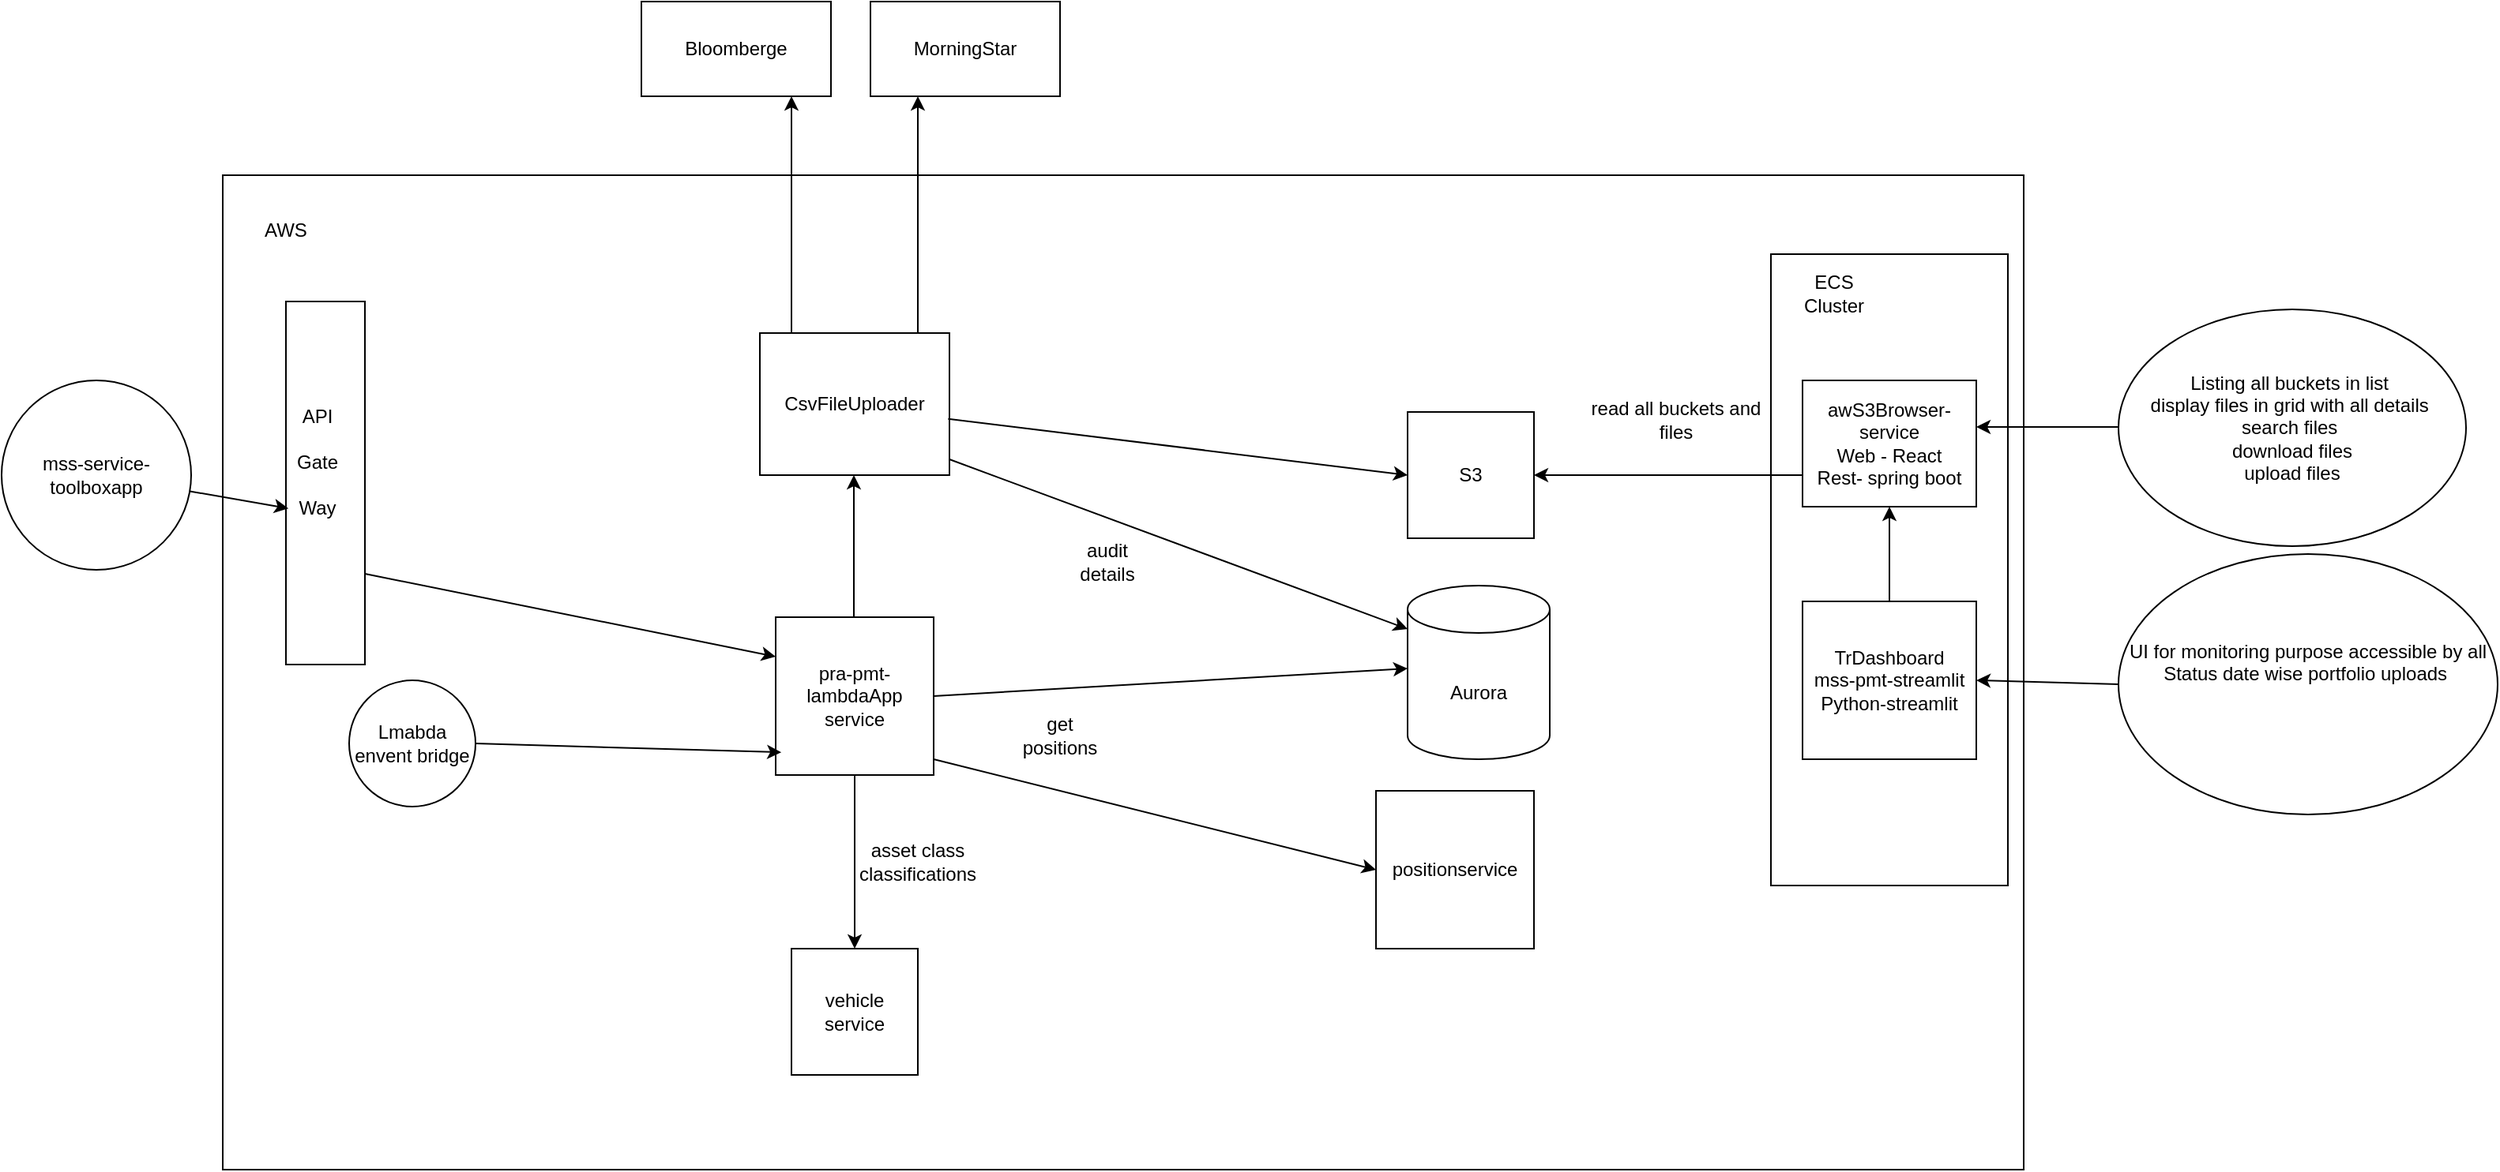 <mxfile version="24.8.0">
  <diagram name="Page-1" id="Yh5zAY9FmZAimiz2iTVx">
    <mxGraphModel dx="2250" dy="1924" grid="1" gridSize="10" guides="1" tooltips="1" connect="1" arrows="1" fold="1" page="1" pageScale="1" pageWidth="850" pageHeight="1100" math="0" shadow="0">
      <root>
        <mxCell id="0" />
        <mxCell id="1" parent="0" />
        <mxCell id="OoqNGP2AAnqTNEXj8jfM-65" value="" style="rounded=0;whiteSpace=wrap;html=1;" vertex="1" parent="1">
          <mxGeometry x="950" y="-90" width="120" height="60" as="geometry" />
        </mxCell>
        <mxCell id="OoqNGP2AAnqTNEXj8jfM-64" value="" style="rounded=0;whiteSpace=wrap;html=1;" vertex="1" parent="1">
          <mxGeometry x="940" y="-80" width="150" height="320" as="geometry" />
        </mxCell>
        <mxCell id="OoqNGP2AAnqTNEXj8jfM-21" value="" style="rounded=0;whiteSpace=wrap;html=1;" vertex="1" parent="1">
          <mxGeometry x="-40" y="-170" width="1140" height="630" as="geometry" />
        </mxCell>
        <mxCell id="OoqNGP2AAnqTNEXj8jfM-1" value="pra-pmt-lambdaApp service" style="whiteSpace=wrap;html=1;aspect=fixed;" vertex="1" parent="1">
          <mxGeometry x="310" y="110" width="100" height="100" as="geometry" />
        </mxCell>
        <mxCell id="OoqNGP2AAnqTNEXj8jfM-4" value="positionservice" style="whiteSpace=wrap;html=1;aspect=fixed;" vertex="1" parent="1">
          <mxGeometry x="690" y="220" width="100" height="100" as="geometry" />
        </mxCell>
        <mxCell id="OoqNGP2AAnqTNEXj8jfM-5" value="" style="endArrow=classic;html=1;rounded=0;entryX=0;entryY=0.5;entryDx=0;entryDy=0;" edge="1" parent="1" target="OoqNGP2AAnqTNEXj8jfM-4">
          <mxGeometry width="50" height="50" relative="1" as="geometry">
            <mxPoint x="410" y="200" as="sourcePoint" />
            <mxPoint x="480" y="130" as="targetPoint" />
          </mxGeometry>
        </mxCell>
        <mxCell id="OoqNGP2AAnqTNEXj8jfM-7" value="Lmabda envent bridge" style="ellipse;whiteSpace=wrap;html=1;aspect=fixed;" vertex="1" parent="1">
          <mxGeometry x="40" y="150" width="80" height="80" as="geometry" />
        </mxCell>
        <mxCell id="OoqNGP2AAnqTNEXj8jfM-8" value="" style="endArrow=classic;html=1;rounded=0;entryX=0.036;entryY=0.856;entryDx=0;entryDy=0;exitX=1;exitY=0.5;exitDx=0;exitDy=0;entryPerimeter=0;" edge="1" parent="1" source="OoqNGP2AAnqTNEXj8jfM-7" target="OoqNGP2AAnqTNEXj8jfM-1">
          <mxGeometry width="50" height="50" relative="1" as="geometry">
            <mxPoint x="270" y="100" as="sourcePoint" />
            <mxPoint x="320" y="50" as="targetPoint" />
          </mxGeometry>
        </mxCell>
        <mxCell id="OoqNGP2AAnqTNEXj8jfM-9" value="vehicle service" style="whiteSpace=wrap;html=1;aspect=fixed;" vertex="1" parent="1">
          <mxGeometry x="320" y="320" width="80" height="80" as="geometry" />
        </mxCell>
        <mxCell id="OoqNGP2AAnqTNEXj8jfM-10" value="" style="endArrow=classic;html=1;rounded=0;entryX=0.5;entryY=0;entryDx=0;entryDy=0;exitX=0.5;exitY=1;exitDx=0;exitDy=0;" edge="1" parent="1" source="OoqNGP2AAnqTNEXj8jfM-1" target="OoqNGP2AAnqTNEXj8jfM-9">
          <mxGeometry width="50" height="50" relative="1" as="geometry">
            <mxPoint x="240" y="300" as="sourcePoint" />
            <mxPoint x="290" y="250" as="targetPoint" />
          </mxGeometry>
        </mxCell>
        <mxCell id="OoqNGP2AAnqTNEXj8jfM-13" value="" style="endArrow=classic;html=1;rounded=0;" edge="1" parent="1">
          <mxGeometry width="50" height="50" relative="1" as="geometry">
            <mxPoint x="359.5" y="110" as="sourcePoint" />
            <mxPoint x="359.5" y="20" as="targetPoint" />
          </mxGeometry>
        </mxCell>
        <mxCell id="OoqNGP2AAnqTNEXj8jfM-17" value="get positions" style="text;html=1;align=center;verticalAlign=middle;whiteSpace=wrap;rounded=0;" vertex="1" parent="1">
          <mxGeometry x="460" y="170" width="60" height="30" as="geometry" />
        </mxCell>
        <mxCell id="OoqNGP2AAnqTNEXj8jfM-18" value="asset class classifications" style="text;html=1;align=center;verticalAlign=middle;whiteSpace=wrap;rounded=0;" vertex="1" parent="1">
          <mxGeometry x="370" y="250" width="60" height="30" as="geometry" />
        </mxCell>
        <mxCell id="OoqNGP2AAnqTNEXj8jfM-27" value="Aurora" style="shape=cylinder3;whiteSpace=wrap;html=1;boundedLbl=1;backgroundOutline=1;size=15;" vertex="1" parent="1">
          <mxGeometry x="710" y="90" width="90" height="110" as="geometry" />
        </mxCell>
        <mxCell id="OoqNGP2AAnqTNEXj8jfM-28" value="S3" style="whiteSpace=wrap;html=1;aspect=fixed;" vertex="1" parent="1">
          <mxGeometry x="710" y="-20" width="80" height="80" as="geometry" />
        </mxCell>
        <mxCell id="OoqNGP2AAnqTNEXj8jfM-41" value="" style="endArrow=classic;html=1;rounded=0;entryX=0;entryY=0;entryDx=0;entryDy=52.5;entryPerimeter=0;" edge="1" parent="1" target="OoqNGP2AAnqTNEXj8jfM-27">
          <mxGeometry width="50" height="50" relative="1" as="geometry">
            <mxPoint x="410" y="160" as="sourcePoint" />
            <mxPoint x="460" y="110" as="targetPoint" />
          </mxGeometry>
        </mxCell>
        <mxCell id="OoqNGP2AAnqTNEXj8jfM-43" value="CsvFileUploader" style="rounded=0;whiteSpace=wrap;html=1;" vertex="1" parent="1">
          <mxGeometry x="300" y="-70" width="120" height="90" as="geometry" />
        </mxCell>
        <mxCell id="OoqNGP2AAnqTNEXj8jfM-44" value="" style="rounded=0;whiteSpace=wrap;html=1;" vertex="1" parent="1">
          <mxGeometry y="-90" width="50" height="230" as="geometry" />
        </mxCell>
        <mxCell id="OoqNGP2AAnqTNEXj8jfM-45" value="" style="endArrow=classic;html=1;rounded=0;entryX=0;entryY=0.25;entryDx=0;entryDy=0;exitX=1;exitY=0.75;exitDx=0;exitDy=0;" edge="1" parent="1" source="OoqNGP2AAnqTNEXj8jfM-44" target="OoqNGP2AAnqTNEXj8jfM-1">
          <mxGeometry width="50" height="50" relative="1" as="geometry">
            <mxPoint x="-90" y="80" as="sourcePoint" />
            <mxPoint x="-40" y="30" as="targetPoint" />
          </mxGeometry>
        </mxCell>
        <mxCell id="OoqNGP2AAnqTNEXj8jfM-46" value="" style="endArrow=classic;html=1;rounded=0;entryX=0.032;entryY=0.57;entryDx=0;entryDy=0;entryPerimeter=0;" edge="1" parent="1" source="OoqNGP2AAnqTNEXj8jfM-23" target="OoqNGP2AAnqTNEXj8jfM-44">
          <mxGeometry width="50" height="50" relative="1" as="geometry">
            <mxPoint x="-220" y="40" as="sourcePoint" />
            <mxPoint x="-170" y="-10" as="targetPoint" />
          </mxGeometry>
        </mxCell>
        <mxCell id="OoqNGP2AAnqTNEXj8jfM-47" value="&lt;div&gt;&lt;br&gt;&lt;/div&gt;&lt;div&gt;&lt;br&gt;&lt;/div&gt;&lt;div&gt;&lt;br&gt;&lt;/div&gt;API&lt;div&gt;&lt;br&gt;&lt;/div&gt;&lt;div&gt;Gate&lt;/div&gt;&lt;div&gt;&lt;br&gt;&lt;/div&gt;&lt;div&gt;Way&lt;/div&gt;" style="text;html=1;align=center;verticalAlign=middle;whiteSpace=wrap;rounded=0;" vertex="1" parent="1">
          <mxGeometry x="-10" y="-50" width="60" height="80" as="geometry" />
        </mxCell>
        <mxCell id="OoqNGP2AAnqTNEXj8jfM-49" value="AWS" style="text;html=1;align=center;verticalAlign=middle;whiteSpace=wrap;rounded=0;" vertex="1" parent="1">
          <mxGeometry x="-30" y="-150" width="60" height="30" as="geometry" />
        </mxCell>
        <mxCell id="OoqNGP2AAnqTNEXj8jfM-50" value="" style="endArrow=classic;html=1;rounded=0;entryX=0;entryY=0.5;entryDx=0;entryDy=0;exitX=0.993;exitY=0.604;exitDx=0;exitDy=0;exitPerimeter=0;" edge="1" parent="1" source="OoqNGP2AAnqTNEXj8jfM-43" target="OoqNGP2AAnqTNEXj8jfM-28">
          <mxGeometry width="50" height="50" relative="1" as="geometry">
            <mxPoint x="420" y="-30" as="sourcePoint" />
            <mxPoint x="470" y="-80" as="targetPoint" />
          </mxGeometry>
        </mxCell>
        <mxCell id="OoqNGP2AAnqTNEXj8jfM-51" value="MorningStar" style="rounded=0;whiteSpace=wrap;html=1;" vertex="1" parent="1">
          <mxGeometry x="370" y="-280" width="120" height="60" as="geometry" />
        </mxCell>
        <mxCell id="OoqNGP2AAnqTNEXj8jfM-52" value="Bloomberge" style="rounded=0;whiteSpace=wrap;html=1;" vertex="1" parent="1">
          <mxGeometry x="225" y="-280" width="120" height="60" as="geometry" />
        </mxCell>
        <mxCell id="OoqNGP2AAnqTNEXj8jfM-53" value="" style="endArrow=classic;html=1;rounded=0;" edge="1" parent="1">
          <mxGeometry width="50" height="50" relative="1" as="geometry">
            <mxPoint x="320" y="-70" as="sourcePoint" />
            <mxPoint x="320" y="-220" as="targetPoint" />
          </mxGeometry>
        </mxCell>
        <mxCell id="OoqNGP2AAnqTNEXj8jfM-54" value="" style="endArrow=classic;html=1;rounded=0;" edge="1" parent="1">
          <mxGeometry width="50" height="50" relative="1" as="geometry">
            <mxPoint x="400" y="-70" as="sourcePoint" />
            <mxPoint x="400" y="-220" as="targetPoint" />
          </mxGeometry>
        </mxCell>
        <mxCell id="OoqNGP2AAnqTNEXj8jfM-55" value="" style="endArrow=classic;html=1;rounded=0;entryX=0;entryY=0;entryDx=0;entryDy=27.5;entryPerimeter=0;" edge="1" parent="1" target="OoqNGP2AAnqTNEXj8jfM-27">
          <mxGeometry width="50" height="50" relative="1" as="geometry">
            <mxPoint x="420" y="10" as="sourcePoint" />
            <mxPoint x="470" y="-40" as="targetPoint" />
          </mxGeometry>
        </mxCell>
        <mxCell id="OoqNGP2AAnqTNEXj8jfM-56" value="audit details" style="text;html=1;align=center;verticalAlign=middle;whiteSpace=wrap;rounded=0;" vertex="1" parent="1">
          <mxGeometry x="490" y="60" width="60" height="30" as="geometry" />
        </mxCell>
        <mxCell id="OoqNGP2AAnqTNEXj8jfM-66" value="" style="rounded=0;whiteSpace=wrap;html=1;" vertex="1" parent="1">
          <mxGeometry x="940" y="-120" width="150" height="400" as="geometry" />
        </mxCell>
        <mxCell id="OoqNGP2AAnqTNEXj8jfM-59" value="awS3Browser-service&lt;div&gt;Web - React&lt;/div&gt;&lt;div&gt;Rest- spring boot&lt;/div&gt;" style="rounded=0;whiteSpace=wrap;html=1;" vertex="1" parent="1">
          <mxGeometry x="960" y="-40" width="110" height="80" as="geometry" />
        </mxCell>
        <mxCell id="OoqNGP2AAnqTNEXj8jfM-61" value="" style="endArrow=classic;html=1;rounded=0;exitX=0;exitY=0.75;exitDx=0;exitDy=0;" edge="1" parent="1" source="OoqNGP2AAnqTNEXj8jfM-59">
          <mxGeometry width="50" height="50" relative="1" as="geometry">
            <mxPoint x="740" y="70" as="sourcePoint" />
            <mxPoint x="790" y="20" as="targetPoint" />
          </mxGeometry>
        </mxCell>
        <mxCell id="OoqNGP2AAnqTNEXj8jfM-62" value="read all buckets and files" style="text;html=1;align=center;verticalAlign=middle;whiteSpace=wrap;rounded=0;" vertex="1" parent="1">
          <mxGeometry x="820" y="-40" width="120" height="50" as="geometry" />
        </mxCell>
        <mxCell id="OoqNGP2AAnqTNEXj8jfM-63" value="TrDashboard&lt;div&gt;mss-pmt-streamlit&lt;/div&gt;&lt;div&gt;Python-streamlit&lt;/div&gt;" style="rounded=0;whiteSpace=wrap;html=1;" vertex="1" parent="1">
          <mxGeometry x="960" y="100" width="110" height="100" as="geometry" />
        </mxCell>
        <mxCell id="OoqNGP2AAnqTNEXj8jfM-67" value="ECS Cluster" style="text;html=1;align=center;verticalAlign=middle;whiteSpace=wrap;rounded=0;" vertex="1" parent="1">
          <mxGeometry x="950" y="-110" width="60" height="30" as="geometry" />
        </mxCell>
        <mxCell id="OoqNGP2AAnqTNEXj8jfM-68" value="" style="endArrow=classic;html=1;rounded=0;exitX=0.5;exitY=0;exitDx=0;exitDy=0;entryX=0.5;entryY=1;entryDx=0;entryDy=0;" edge="1" parent="1" source="OoqNGP2AAnqTNEXj8jfM-63" target="OoqNGP2AAnqTNEXj8jfM-59">
          <mxGeometry width="50" height="50" relative="1" as="geometry">
            <mxPoint x="970" y="90" as="sourcePoint" />
            <mxPoint x="1020" y="40" as="targetPoint" />
          </mxGeometry>
        </mxCell>
        <mxCell id="OoqNGP2AAnqTNEXj8jfM-70" value="UI for monitoring purpose accessible by all&lt;div&gt;Status date wise portfolio uploads&amp;nbsp;&lt;/div&gt;&lt;div&gt;&lt;br&gt;&lt;/div&gt;&lt;div&gt;&lt;br&gt;&lt;/div&gt;" style="ellipse;whiteSpace=wrap;html=1;" vertex="1" parent="1">
          <mxGeometry x="1160" y="70" width="240" height="165" as="geometry" />
        </mxCell>
        <mxCell id="OoqNGP2AAnqTNEXj8jfM-71" value="Listing all buckets in list&amp;nbsp;&lt;div&gt;display files in grid with all details&amp;nbsp;&lt;/div&gt;&lt;div&gt;search files&amp;nbsp;&lt;/div&gt;&lt;div&gt;download files&lt;/div&gt;&lt;div&gt;upload files&lt;/div&gt;" style="ellipse;whiteSpace=wrap;html=1;" vertex="1" parent="1">
          <mxGeometry x="1160" y="-85" width="220" height="150" as="geometry" />
        </mxCell>
        <mxCell id="OoqNGP2AAnqTNEXj8jfM-72" value="" style="endArrow=classic;html=1;rounded=0;exitX=0;exitY=0.5;exitDx=0;exitDy=0;" edge="1" parent="1" source="OoqNGP2AAnqTNEXj8jfM-70">
          <mxGeometry width="50" height="50" relative="1" as="geometry">
            <mxPoint x="1020" y="200" as="sourcePoint" />
            <mxPoint x="1070" y="150" as="targetPoint" />
          </mxGeometry>
        </mxCell>
        <mxCell id="OoqNGP2AAnqTNEXj8jfM-73" value="" style="endArrow=classic;html=1;rounded=0;exitX=0;exitY=0.5;exitDx=0;exitDy=0;" edge="1" parent="1">
          <mxGeometry width="50" height="50" relative="1" as="geometry">
            <mxPoint x="1160" y="-10.5" as="sourcePoint" />
            <mxPoint x="1070" y="-10.5" as="targetPoint" />
          </mxGeometry>
        </mxCell>
        <mxCell id="OoqNGP2AAnqTNEXj8jfM-23" value="mss-service-toolboxapp" style="ellipse;whiteSpace=wrap;html=1;aspect=fixed;" vertex="1" parent="1">
          <mxGeometry x="-180" y="-40" width="120" height="120" as="geometry" />
        </mxCell>
      </root>
    </mxGraphModel>
  </diagram>
</mxfile>
